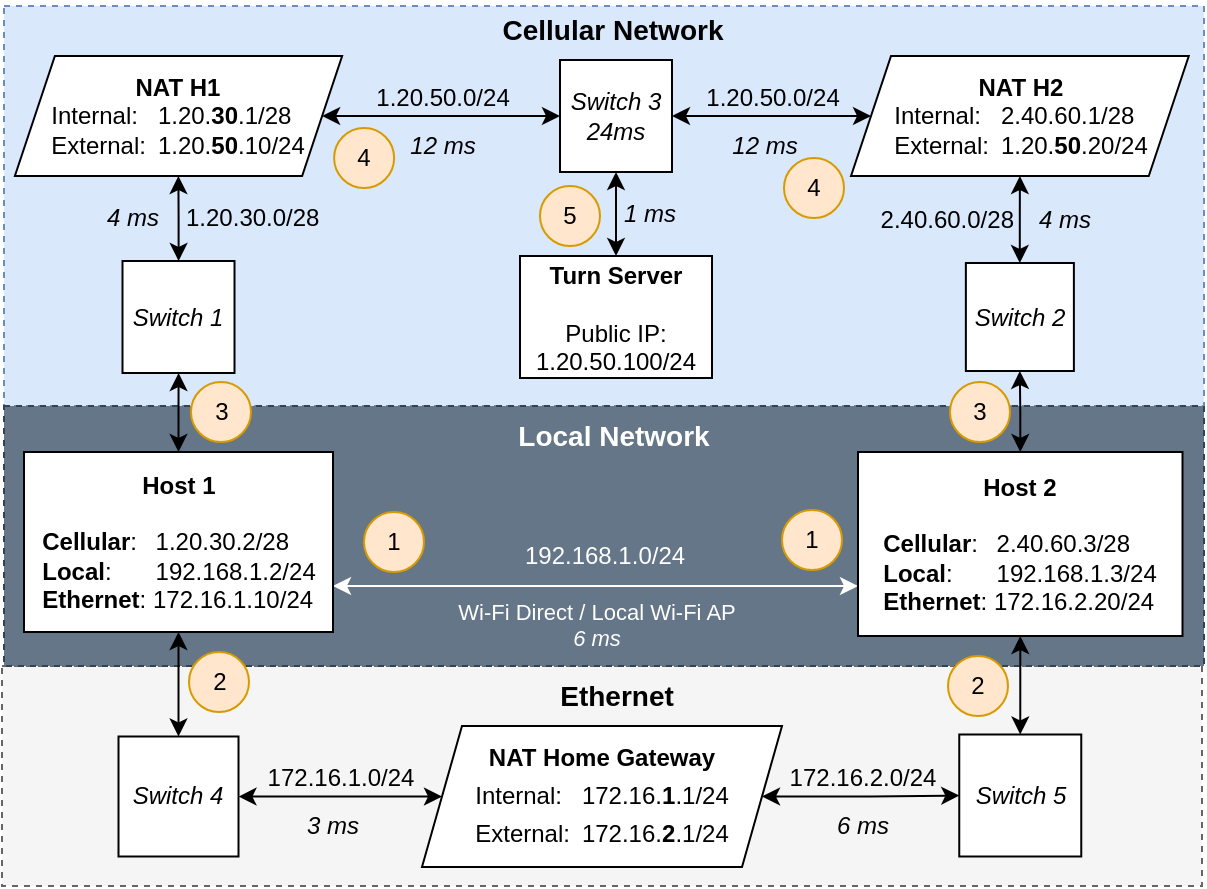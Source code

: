 <mxfile version="24.4.8" type="device">
  <diagram name="Page-1" id="y4iI3hgSICkqScUBPNSd">
    <mxGraphModel dx="1039" dy="1932" grid="1" gridSize="10" guides="1" tooltips="1" connect="1" arrows="1" fold="1" page="1" pageScale="1" pageWidth="850" pageHeight="1100" math="0" shadow="0">
      <root>
        <mxCell id="0" />
        <mxCell id="1" parent="0" />
        <mxCell id="SmNu8NIOf34_sHcW9DfF-14" value="" style="rounded=0;whiteSpace=wrap;html=1;fillColor=#dae8fc;strokeColor=#6c8ebf;dashed=1;" parent="1" vertex="1">
          <mxGeometry x="41" y="43" width="600" height="200" as="geometry" />
        </mxCell>
        <mxCell id="GLpNUh4EjLzfNGVoxBfr-5" value="" style="rounded=0;whiteSpace=wrap;html=1;fillColor=#f5f5f5;strokeColor=#666666;dashed=1;fontColor=#333333;" parent="1" vertex="1">
          <mxGeometry x="40" y="373" width="600" height="110" as="geometry" />
        </mxCell>
        <mxCell id="GLpNUh4EjLzfNGVoxBfr-4" value="1 ms" style="endArrow=classic;startArrow=classic;html=1;rounded=0;labelBackgroundColor=none;fontSize=12;labelPosition=right;verticalLabelPosition=middle;align=left;verticalAlign=middle;spacingLeft=2;fontStyle=2" parent="1" source="osuqztLtwwRmlJ5mbBu6-2" target="GLpNUh4EjLzfNGVoxBfr-1" edge="1">
          <mxGeometry width="50" height="50" relative="1" as="geometry">
            <mxPoint x="341" y="123" as="sourcePoint" />
            <mxPoint x="320" y="177" as="targetPoint" />
          </mxGeometry>
        </mxCell>
        <mxCell id="SmNu8NIOf34_sHcW9DfF-10" value="" style="rounded=0;whiteSpace=wrap;html=1;dashed=1;fillColor=#647687;fontColor=#ffffff;strokeColor=#314354;" parent="1" vertex="1">
          <mxGeometry x="41" y="243" width="600" height="130" as="geometry" />
        </mxCell>
        <mxCell id="dAWpfGcIbrJBMm8bUemz-1" value="&lt;div&gt;&lt;span style=&quot;background-color: initial;&quot;&gt;Wi-Fi Direct / Local Wi-Fi AP&lt;/span&gt;&lt;br&gt;&lt;/div&gt;&lt;div&gt;&lt;span style=&quot;background-color: initial;&quot;&gt;&lt;i&gt;6 ms&lt;/i&gt;&lt;/span&gt;&lt;/div&gt;" style="edgeStyle=orthogonalEdgeStyle;rounded=0;orthogonalLoop=1;jettySize=auto;html=1;startArrow=classic;startFill=1;strokeWidth=1;labelBackgroundColor=none;verticalAlign=top;fontColor=#FFFFFF;strokeColor=#FFFFFF;" parent="1" source="1q6Hv9pTBFsrhWVItdsr-1" target="1q6Hv9pTBFsrhWVItdsr-8" edge="1">
          <mxGeometry relative="1" as="geometry">
            <Array as="points">
              <mxPoint x="331" y="333" />
              <mxPoint x="331" y="333" />
            </Array>
          </mxGeometry>
        </mxCell>
        <mxCell id="1q6Hv9pTBFsrhWVItdsr-1" value="&lt;div&gt;&lt;b&gt;Host 1&lt;/b&gt;&lt;br&gt;&lt;/div&gt;&lt;div&gt;&lt;b&gt;&lt;br&gt;&lt;/b&gt;&lt;/div&gt;&lt;div style=&quot;text-align: left;&quot;&gt;&lt;span style=&quot;background-color: rgb(255, 255, 255);&quot;&gt;&lt;b style=&quot;&quot;&gt;Cellular&lt;/b&gt;:&lt;span style=&quot;white-space: pre;&quot;&gt;&#x9;&lt;/span&gt;&amp;nbsp;1.20.30.2/28&lt;br&gt;&lt;/span&gt;&lt;/div&gt;&lt;div style=&quot;text-align: left;&quot;&gt;&lt;font style=&quot;background-color: rgb(255, 255, 255);&quot;&gt;&lt;b&gt;Local&lt;/b&gt;:&lt;span style=&quot;white-space: pre;&quot;&gt;&#x9;&lt;/span&gt;&amp;nbsp;192.168.1.2/24&lt;/font&gt;&lt;/div&gt;&lt;div style=&quot;text-align: left;&quot;&gt;&lt;font style=&quot;background-color: rgb(255, 255, 255);&quot;&gt;&lt;b&gt;Ethernet&lt;/b&gt;: 172.16.1.10/24&lt;/font&gt;&lt;br&gt;&lt;/div&gt;" style="rounded=0;whiteSpace=wrap;html=1;" parent="1" vertex="1">
          <mxGeometry x="51" y="266" width="154.5" height="90" as="geometry" />
        </mxCell>
        <mxCell id="SmNu8NIOf34_sHcW9DfF-6" value="" style="edgeStyle=orthogonalEdgeStyle;rounded=0;orthogonalLoop=1;jettySize=auto;html=1;startArrow=classic;startFill=1;" parent="1" source="1q6Hv9pTBFsrhWVItdsr-8" target="SmNu8NIOf34_sHcW9DfF-5" edge="1">
          <mxGeometry relative="1" as="geometry" />
        </mxCell>
        <mxCell id="1q6Hv9pTBFsrhWVItdsr-8" value="&lt;div&gt;&lt;b&gt;Host 2&lt;/b&gt;&lt;br&gt;&lt;/div&gt;&lt;div&gt;&lt;b&gt;&lt;br&gt;&lt;/b&gt;&lt;/div&gt;&lt;div style=&quot;text-align: left;&quot;&gt;&lt;b&gt;Cellular&lt;/b&gt;: &lt;span style=&quot;white-space: pre;&quot;&gt;&#x9;&lt;/span&gt;&amp;nbsp;2.40.60.3/28&lt;/div&gt;&lt;div style=&quot;text-align: left;&quot;&gt;&lt;b&gt;Local&lt;/b&gt;:&lt;span style=&quot;white-space: pre;&quot;&gt;&#x9;&lt;/span&gt;&amp;nbsp;192.168.1.3/24&lt;br&gt;&lt;/div&gt;&lt;div style=&quot;text-align: left;&quot;&gt;&lt;b&gt;Ethernet&lt;/b&gt;: 172.16.2.20/24&lt;br&gt;&lt;/div&gt;" style="whiteSpace=wrap;html=1;" parent="1" vertex="1">
          <mxGeometry x="468" y="266" width="162.25" height="92" as="geometry" />
        </mxCell>
        <mxCell id="SmNu8NIOf34_sHcW9DfF-4" value="&lt;span style=&quot;color: rgb(0, 0, 0); font-family: Helvetica; font-size: 12px; font-style: normal; font-variant-ligatures: normal; font-variant-caps: normal; font-weight: 400; letter-spacing: normal; orphans: 2; text-align: center; text-indent: 0px; text-transform: none; widows: 2; word-spacing: 0px; -webkit-text-stroke-width: 0px; white-space: nowrap; text-decoration-thickness: initial; text-decoration-style: initial; text-decoration-color: initial; float: none; display: inline !important;&quot;&gt;1.20.30.0/28&lt;/span&gt;" style="edgeStyle=orthogonalEdgeStyle;rounded=0;orthogonalLoop=1;jettySize=auto;html=1;startArrow=classic;startFill=1;labelPosition=right;verticalLabelPosition=middle;align=left;verticalAlign=middle;fontSize=12;labelBackgroundColor=none;spacingLeft=2;" parent="1" source="SmNu8NIOf34_sHcW9DfF-1" target="LdGIRn7fnYtvc6lBNHT6-3" edge="1">
          <mxGeometry relative="1" as="geometry">
            <mxPoint x="121" y="147.0" as="targetPoint" />
          </mxGeometry>
        </mxCell>
        <mxCell id="SmNu8NIOf34_sHcW9DfF-1" value="&lt;i&gt;Switch 1&lt;/i&gt;" style="whiteSpace=wrap;html=1;aspect=fixed;" parent="1" vertex="1">
          <mxGeometry x="100.25" y="170.5" width="56" height="56" as="geometry" />
        </mxCell>
        <mxCell id="HeIuiyx35pgXJjmiXsRd-1" value="&lt;span style=&quot;color: rgb(0, 0, 0); font-family: Helvetica; font-size: 12px; font-style: normal; font-variant-ligatures: normal; font-variant-caps: normal; font-weight: 400; letter-spacing: normal; orphans: 2; text-align: center; text-indent: 0px; text-transform: none; widows: 2; word-spacing: 0px; -webkit-text-stroke-width: 0px; white-space: nowrap; text-decoration-thickness: initial; text-decoration-style: initial; text-decoration-color: initial; float: none; display: inline !important;&quot;&gt;1.20.50.0/24&lt;/span&gt;" style="edgeStyle=orthogonalEdgeStyle;rounded=0;orthogonalLoop=1;jettySize=auto;html=1;startArrow=classic;startFill=1;strokeColor=#000000;strokeWidth=1;labelBackgroundColor=none;verticalAlign=bottom;fontSize=12;" parent="1" source="osuqztLtwwRmlJ5mbBu6-2" target="LdGIRn7fnYtvc6lBNHT6-2" edge="1">
          <mxGeometry relative="1" as="geometry">
            <mxPoint x="521.75" y="100" as="targetPoint" />
          </mxGeometry>
        </mxCell>
        <mxCell id="SmNu8NIOf34_sHcW9DfF-8" value="&lt;span style=&quot;color: rgb(0, 0, 0); font-family: Helvetica; font-size: 12px; font-style: normal; font-variant-ligatures: normal; font-variant-caps: normal; font-weight: 400; letter-spacing: normal; orphans: 2; text-align: center; text-indent: 0px; text-transform: none; widows: 2; word-spacing: 0px; -webkit-text-stroke-width: 0px; white-space: nowrap; text-decoration-thickness: initial; text-decoration-style: initial; text-decoration-color: initial; float: none; display: inline !important;&quot;&gt;2.40.60.0/28&lt;/span&gt;" style="edgeStyle=orthogonalEdgeStyle;rounded=0;orthogonalLoop=1;jettySize=auto;html=1;startArrow=classic;startFill=1;fontSize=12;labelPosition=left;verticalLabelPosition=middle;align=right;verticalAlign=middle;spacingRight=2;labelBackgroundColor=none;" parent="1" source="SmNu8NIOf34_sHcW9DfF-5" target="LdGIRn7fnYtvc6lBNHT6-2" edge="1">
          <mxGeometry relative="1" as="geometry">
            <mxPoint x="571.25" y="150" as="targetPoint" />
          </mxGeometry>
        </mxCell>
        <mxCell id="SmNu8NIOf34_sHcW9DfF-5" value="&lt;i&gt;Switch 2&lt;/i&gt;" style="whiteSpace=wrap;html=1;aspect=fixed;" parent="1" vertex="1">
          <mxGeometry x="521.94" y="171.5" width="54" height="54" as="geometry" />
        </mxCell>
        <mxCell id="SmNu8NIOf34_sHcW9DfF-11" value="Local Network" style="text;html=1;strokeColor=none;fillColor=none;align=center;verticalAlign=middle;whiteSpace=wrap;rounded=0;fontStyle=1;fontSize=14;fontColor=#FFFFFF;" parent="1" vertex="1">
          <mxGeometry x="274" y="243" width="144" height="30" as="geometry" />
        </mxCell>
        <mxCell id="SmNu8NIOf34_sHcW9DfF-15" value="Cellular Network" style="text;html=1;strokeColor=none;fillColor=none;align=center;verticalAlign=middle;whiteSpace=wrap;rounded=0;fontStyle=1;fontSize=14;" parent="1" vertex="1">
          <mxGeometry x="223" y="40" width="245" height="30" as="geometry" />
        </mxCell>
        <mxCell id="GLpNUh4EjLzfNGVoxBfr-1" value="&lt;div&gt;&lt;b&gt;Turn Server&lt;/b&gt;&lt;/div&gt;&lt;div&gt;&lt;br&gt;&lt;/div&gt;&lt;div&gt;Public IP:&lt;/div&gt;&lt;div&gt;1.20.50.100/24&lt;br&gt;&lt;/div&gt;" style="rounded=0;whiteSpace=wrap;html=1;" parent="1" vertex="1">
          <mxGeometry x="299" y="168" width="96" height="61" as="geometry" />
        </mxCell>
        <mxCell id="GLpNUh4EjLzfNGVoxBfr-9" value="&lt;span style=&quot;color: rgb(0, 0, 0); font-family: Helvetica; font-size: 12px; font-style: normal; font-variant-ligatures: normal; font-variant-caps: normal; font-weight: 400; letter-spacing: normal; orphans: 2; text-align: center; text-indent: 0px; text-transform: none; widows: 2; word-spacing: 0px; -webkit-text-stroke-width: 0px; white-space: nowrap; text-decoration-thickness: initial; text-decoration-style: initial; text-decoration-color: initial; float: none; display: inline !important;&quot;&gt;172.16.1.0/24&lt;/span&gt;" style="edgeStyle=orthogonalEdgeStyle;rounded=0;orthogonalLoop=1;jettySize=auto;html=1;startArrow=classic;startFill=1;labelBackgroundColor=none;verticalAlign=bottom;" parent="1" source="GLpNUh4EjLzfNGVoxBfr-6" target="LdGIRn7fnYtvc6lBNHT6-1" edge="1">
          <mxGeometry relative="1" as="geometry">
            <mxPoint x="298.12" y="438.75" as="targetPoint" />
          </mxGeometry>
        </mxCell>
        <mxCell id="GLpNUh4EjLzfNGVoxBfr-6" value="&lt;i&gt;Switch 4&lt;/i&gt;" style="whiteSpace=wrap;html=1;aspect=fixed;" parent="1" vertex="1">
          <mxGeometry x="98.25" y="408.25" width="60" height="60" as="geometry" />
        </mxCell>
        <mxCell id="GLpNUh4EjLzfNGVoxBfr-7" value="&lt;i&gt;Switch 5&lt;/i&gt;" style="whiteSpace=wrap;html=1;aspect=fixed;" parent="1" vertex="1">
          <mxGeometry x="518.63" y="407.25" width="61" height="61" as="geometry" />
        </mxCell>
        <mxCell id="GLpNUh4EjLzfNGVoxBfr-10" style="edgeStyle=orthogonalEdgeStyle;rounded=0;orthogonalLoop=1;jettySize=auto;html=1;entryX=0.5;entryY=0;entryDx=0;entryDy=0;startArrow=classic;startFill=1;" parent="1" source="1q6Hv9pTBFsrhWVItdsr-8" target="GLpNUh4EjLzfNGVoxBfr-7" edge="1">
          <mxGeometry relative="1" as="geometry" />
        </mxCell>
        <mxCell id="GLpNUh4EjLzfNGVoxBfr-8" style="edgeStyle=orthogonalEdgeStyle;rounded=0;orthogonalLoop=1;jettySize=auto;html=1;entryX=0.5;entryY=0;entryDx=0;entryDy=0;startArrow=classic;startFill=1;" parent="1" source="1q6Hv9pTBFsrhWVItdsr-1" target="GLpNUh4EjLzfNGVoxBfr-6" edge="1">
          <mxGeometry relative="1" as="geometry" />
        </mxCell>
        <mxCell id="GLpNUh4EjLzfNGVoxBfr-11" value="&lt;div style=&quot;font-size: 14px;&quot;&gt;Ethernet&lt;/div&gt;" style="text;html=1;align=center;verticalAlign=middle;resizable=0;points=[];autosize=1;strokeColor=none;fillColor=none;fontStyle=1;fontSize=14;" parent="1" vertex="1">
          <mxGeometry x="307" y="373" width="80" height="30" as="geometry" />
        </mxCell>
        <mxCell id="GLpNUh4EjLzfNGVoxBfr-14" value="&lt;span style=&quot;color: rgb(0, 0, 0); font-family: Helvetica; font-size: 12px; font-style: normal; font-variant-ligatures: normal; font-variant-caps: normal; font-weight: 400; letter-spacing: normal; orphans: 2; text-align: center; text-indent: 0px; text-transform: none; widows: 2; word-spacing: 0px; -webkit-text-stroke-width: 0px; white-space: nowrap; text-decoration-thickness: initial; text-decoration-style: initial; text-decoration-color: initial; float: none; display: inline !important;&quot;&gt;172.16.2.0/24&lt;/span&gt;" style="edgeStyle=orthogonalEdgeStyle;rounded=0;orthogonalLoop=1;jettySize=auto;html=1;entryX=0;entryY=0.5;entryDx=0;entryDy=0;startArrow=classic;startFill=1;labelBackgroundColor=none;verticalAlign=bottom;" parent="1" source="LdGIRn7fnYtvc6lBNHT6-1" target="GLpNUh4EjLzfNGVoxBfr-7" edge="1">
          <mxGeometry relative="1" as="geometry">
            <mxPoint x="394.12" y="438.75" as="sourcePoint" />
          </mxGeometry>
        </mxCell>
        <mxCell id="GLpNUh4EjLzfNGVoxBfr-17" value="192.168.1.0/24" style="text;html=1;align=center;verticalAlign=middle;resizable=0;points=[];autosize=1;strokeColor=none;fillColor=none;fontColor=#FFFFFF;" parent="1" vertex="1">
          <mxGeometry x="291" y="303" width="100" height="30" as="geometry" />
        </mxCell>
        <mxCell id="osuqztLtwwRmlJ5mbBu6-3" value="&lt;span style=&quot;color: rgb(0, 0, 0); font-family: Helvetica; font-size: 12px; font-style: normal; font-variant-ligatures: normal; font-variant-caps: normal; font-weight: 400; letter-spacing: normal; orphans: 2; text-align: center; text-indent: 0px; text-transform: none; widows: 2; word-spacing: 0px; -webkit-text-stroke-width: 0px; white-space: nowrap; text-decoration-thickness: initial; text-decoration-style: initial; text-decoration-color: initial; float: none; display: inline !important;&quot;&gt;1.20.50.0/24&lt;/span&gt;" style="edgeStyle=orthogonalEdgeStyle;rounded=0;orthogonalLoop=1;jettySize=auto;html=1;entryX=0;entryY=0.5;entryDx=0;entryDy=0;startArrow=classic;startFill=1;strokeColor=#000000;strokeWidth=1;labelBackgroundColor=none;verticalAlign=bottom;fontSize=12;" parent="1" source="LdGIRn7fnYtvc6lBNHT6-3" target="osuqztLtwwRmlJ5mbBu6-2" edge="1">
          <mxGeometry relative="1" as="geometry">
            <mxPoint x="166.5" y="100.0" as="sourcePoint" />
            <mxPoint x="522" y="100" as="targetPoint" />
          </mxGeometry>
        </mxCell>
        <mxCell id="osuqztLtwwRmlJ5mbBu6-2" value="&lt;i&gt;Switch 3&lt;/i&gt;&lt;div&gt;&lt;i&gt;24ms&lt;/i&gt;&lt;/div&gt;" style="whiteSpace=wrap;html=1;aspect=fixed;" parent="1" vertex="1">
          <mxGeometry x="319" y="70" width="56" height="56" as="geometry" />
        </mxCell>
        <mxCell id="bShd9KSmQWB6PqHD8nvQ-1" value="1" style="ellipse;whiteSpace=wrap;html=1;fillColor=#ffe6cc;strokeColor=#d79b00;" parent="1" vertex="1">
          <mxGeometry x="221" y="296" width="30" height="30" as="geometry" />
        </mxCell>
        <mxCell id="bShd9KSmQWB6PqHD8nvQ-2" value="2" style="ellipse;whiteSpace=wrap;html=1;fillColor=#ffe6cc;strokeColor=#d79b00;" parent="1" vertex="1">
          <mxGeometry x="133.5" y="366" width="30" height="30" as="geometry" />
        </mxCell>
        <mxCell id="bShd9KSmQWB6PqHD8nvQ-3" value="3" style="ellipse;whiteSpace=wrap;html=1;fillColor=#ffe6cc;strokeColor=#d79b00;" parent="1" vertex="1">
          <mxGeometry x="134.5" y="231" width="30" height="30" as="geometry" />
        </mxCell>
        <mxCell id="bShd9KSmQWB6PqHD8nvQ-4" value="3" style="ellipse;whiteSpace=wrap;html=1;fillColor=#ffe6cc;strokeColor=#d79b00;" parent="1" vertex="1">
          <mxGeometry x="514" y="231" width="30" height="30" as="geometry" />
        </mxCell>
        <mxCell id="bShd9KSmQWB6PqHD8nvQ-5" value="2" style="ellipse;whiteSpace=wrap;html=1;fillColor=#ffe6cc;strokeColor=#d79b00;" parent="1" vertex="1">
          <mxGeometry x="513" y="368" width="30" height="30" as="geometry" />
        </mxCell>
        <mxCell id="bShd9KSmQWB6PqHD8nvQ-6" value="1" style="ellipse;whiteSpace=wrap;html=1;fillColor=#ffe6cc;strokeColor=#d79b00;" parent="1" vertex="1">
          <mxGeometry x="430" y="295" width="30" height="30" as="geometry" />
        </mxCell>
        <mxCell id="LdGIRn7fnYtvc6lBNHT6-1" value="&lt;div style=&quot;color: rgb(51, 51, 51); font-family: &amp;quot;Droid Sans Mono&amp;quot;, &amp;quot;monospace&amp;quot;, monospace; font-size: 14px; line-height: 19px; white-space: pre;&quot;&gt;&lt;div style=&quot;color: rgb(0, 0, 0); font-family: Helvetica; font-size: 12px; white-space: normal;&quot;&gt;&lt;b&gt;NAT&amp;nbsp;&lt;/b&gt;&lt;b style=&quot;background-color: initial;&quot;&gt;Home Gateway&lt;/b&gt;&lt;br&gt;&lt;/div&gt;&lt;div style=&quot;text-align: left; color: rgb(0, 0, 0); font-family: Helvetica; font-size: 12px; white-space: normal;&quot;&gt;Internal:&lt;span style=&quot;white-space: pre;&quot;&gt;&#x9;&lt;/span&gt;&lt;span style=&quot;background-color: initial;&quot;&gt;172.16.&lt;b&gt;1&lt;/b&gt;.1/24&lt;/span&gt;&lt;/div&gt;&lt;div style=&quot;text-align: left; color: rgb(0, 0, 0); font-family: Helvetica; font-size: 12px; white-space: normal;&quot;&gt;&lt;span style=&quot;background-color: initial;&quot;&gt;External:&lt;span style=&quot;white-space: pre;&quot;&gt;&#x9;&lt;/span&gt;&lt;/span&gt;&lt;span style=&quot;background-color: initial;&quot;&gt;172.16.&lt;b&gt;2&lt;/b&gt;.1/24&lt;/span&gt;&lt;/div&gt;&lt;/div&gt;" style="shape=parallelogram;perimeter=parallelogramPerimeter;whiteSpace=wrap;html=1;fixedSize=1;labelBackgroundColor=none;" parent="1" vertex="1">
          <mxGeometry x="250" y="403" width="180" height="70.5" as="geometry" />
        </mxCell>
        <mxCell id="SmNu8NIOf34_sHcW9DfF-2" value="" style="edgeStyle=orthogonalEdgeStyle;rounded=0;orthogonalLoop=1;jettySize=auto;html=1;startArrow=classic;startFill=1;" parent="1" source="1q6Hv9pTBFsrhWVItdsr-1" target="SmNu8NIOf34_sHcW9DfF-1" edge="1">
          <mxGeometry relative="1" as="geometry" />
        </mxCell>
        <mxCell id="LdGIRn7fnYtvc6lBNHT6-2" value="&lt;b style=&quot;forced-color-adjust: none; color: rgb(0, 0, 0); font-family: Helvetica; font-size: 12px; font-style: normal; font-variant-ligatures: normal; font-variant-caps: normal; letter-spacing: normal; orphans: 2; text-align: center; text-indent: 0px; text-transform: none; widows: 2; word-spacing: 0px; -webkit-text-stroke-width: 0px; white-space: normal; text-decoration-thickness: initial; text-decoration-style: initial; text-decoration-color: initial;&quot;&gt;NAT H2&lt;/b&gt;&lt;br style=&quot;forced-color-adjust: none; color: rgb(0, 0, 0); font-family: Helvetica; font-size: 12px; font-style: normal; font-variant-ligatures: normal; font-variant-caps: normal; font-weight: 400; letter-spacing: normal; orphans: 2; text-align: center; text-indent: 0px; text-transform: none; widows: 2; word-spacing: 0px; -webkit-text-stroke-width: 0px; white-space: normal; text-decoration-thickness: initial; text-decoration-style: initial; text-decoration-color: initial;&quot;&gt;&lt;div style=&quot;text-align: left; forced-color-adjust: none; color: rgb(0, 0, 0); font-family: Helvetica; font-size: 12px; font-style: normal; font-variant-ligatures: normal; font-variant-caps: normal; font-weight: 400; letter-spacing: normal; orphans: 2; text-indent: 0px; text-transform: none; widows: 2; word-spacing: 0px; -webkit-text-stroke-width: 0px; white-space: normal; text-decoration-thickness: initial; text-decoration-style: initial; text-decoration-color: initial;&quot;&gt;&lt;span style=&quot;forced-color-adjust: none;&quot;&gt;Internal:&lt;span style=&quot;white-space: pre;&quot;&gt;&#x9;&lt;/span&gt;2.40.60.1/28&lt;/span&gt;&lt;/div&gt;&lt;div style=&quot;text-align: left; forced-color-adjust: none; color: rgb(0, 0, 0); font-family: Helvetica; font-size: 12px; font-style: normal; font-variant-ligatures: normal; font-variant-caps: normal; letter-spacing: normal; orphans: 2; text-indent: 0px; text-transform: none; widows: 2; word-spacing: 0px; -webkit-text-stroke-width: 0px; white-space: normal; text-decoration-thickness: initial; text-decoration-style: initial; text-decoration-color: initial;&quot;&gt;&lt;span style=&quot;font-weight: 400;&quot;&gt;External:&lt;span style=&quot;white-space: pre;&quot;&gt;&#x9;&lt;/span&gt;1.20.&lt;/span&gt;&lt;b&gt;50&lt;/b&gt;.20/24&lt;br&gt;&lt;/div&gt;" style="shape=parallelogram;perimeter=parallelogramPerimeter;whiteSpace=wrap;html=1;fixedSize=1;" parent="1" vertex="1">
          <mxGeometry x="464.51" y="68" width="168.87" height="60" as="geometry" />
        </mxCell>
        <mxCell id="LdGIRn7fnYtvc6lBNHT6-3" value="&lt;b&gt;NAT H1&lt;/b&gt;&lt;br&gt;&lt;div style=&quot;text-align: left;&quot;&gt;Internal:&lt;span style=&quot;white-space: pre;&quot;&gt;&#x9;&lt;/span&gt;1.20.&lt;b&gt;30&lt;/b&gt;.1/28&lt;/div&gt;&lt;div style=&quot;text-align: left;&quot;&gt;External:&lt;span style=&quot;white-space: pre;&quot;&gt;&#x9;&lt;/span&gt;1.20.&lt;b&gt;50&lt;/b&gt;.10/24&lt;/div&gt;" style="shape=parallelogram;perimeter=parallelogramPerimeter;whiteSpace=wrap;html=1;fixedSize=1;" parent="1" vertex="1">
          <mxGeometry x="46.44" y="68" width="163.62" height="60" as="geometry" />
        </mxCell>
        <mxCell id="LdGIRn7fnYtvc6lBNHT6-4" value="5" style="ellipse;whiteSpace=wrap;html=1;fillColor=#ffe6cc;strokeColor=#d79b00;" parent="1" vertex="1">
          <mxGeometry x="309" y="133" width="30" height="30" as="geometry" />
        </mxCell>
        <mxCell id="LdGIRn7fnYtvc6lBNHT6-5" value="4" style="ellipse;whiteSpace=wrap;html=1;fillColor=#ffe6cc;strokeColor=#d79b00;" parent="1" vertex="1">
          <mxGeometry x="206.06" y="104" width="30" height="30" as="geometry" />
        </mxCell>
        <mxCell id="LdGIRn7fnYtvc6lBNHT6-6" value="4" style="ellipse;whiteSpace=wrap;html=1;fillColor=#ffe6cc;strokeColor=#d79b00;" parent="1" vertex="1">
          <mxGeometry x="431" y="119" width="30" height="30" as="geometry" />
        </mxCell>
        <mxCell id="LdGIRn7fnYtvc6lBNHT6-8" value="3 ms" style="text;html=1;align=center;verticalAlign=middle;resizable=0;points=[];autosize=1;strokeColor=none;fillColor=none;fontStyle=2" parent="1" vertex="1">
          <mxGeometry x="180" y="438.25" width="50" height="30" as="geometry" />
        </mxCell>
        <mxCell id="LdGIRn7fnYtvc6lBNHT6-9" value="6 ms" style="text;html=1;align=center;verticalAlign=middle;resizable=0;points=[];autosize=1;strokeColor=none;fillColor=none;fontStyle=2" parent="1" vertex="1">
          <mxGeometry x="445" y="438.25" width="50" height="30" as="geometry" />
        </mxCell>
        <mxCell id="LdGIRn7fnYtvc6lBNHT6-11" value="4 ms" style="text;html=1;align=center;verticalAlign=middle;resizable=0;points=[];autosize=1;strokeColor=none;fillColor=none;fontStyle=2;spacing=0;" parent="1" vertex="1">
          <mxGeometry x="80" y="139" width="50" height="20" as="geometry" />
        </mxCell>
        <mxCell id="LdGIRn7fnYtvc6lBNHT6-12" value="4 ms" style="text;html=1;align=center;verticalAlign=middle;resizable=0;points=[];autosize=1;strokeColor=none;fillColor=none;fontStyle=2;spacing=0;" parent="1" vertex="1">
          <mxGeometry x="546" y="140" width="50" height="20" as="geometry" />
        </mxCell>
        <mxCell id="LdGIRn7fnYtvc6lBNHT6-13" value="12 ms" style="text;html=1;align=center;verticalAlign=middle;resizable=0;points=[];autosize=1;strokeColor=none;fillColor=none;fontStyle=2" parent="1" vertex="1">
          <mxGeometry x="391" y="98" width="60" height="30" as="geometry" />
        </mxCell>
        <mxCell id="LdGIRn7fnYtvc6lBNHT6-14" value="12 ms" style="text;html=1;align=center;verticalAlign=middle;resizable=0;points=[];autosize=1;strokeColor=none;fillColor=none;fontStyle=2" parent="1" vertex="1">
          <mxGeometry x="230" y="98" width="60" height="30" as="geometry" />
        </mxCell>
      </root>
    </mxGraphModel>
  </diagram>
</mxfile>
